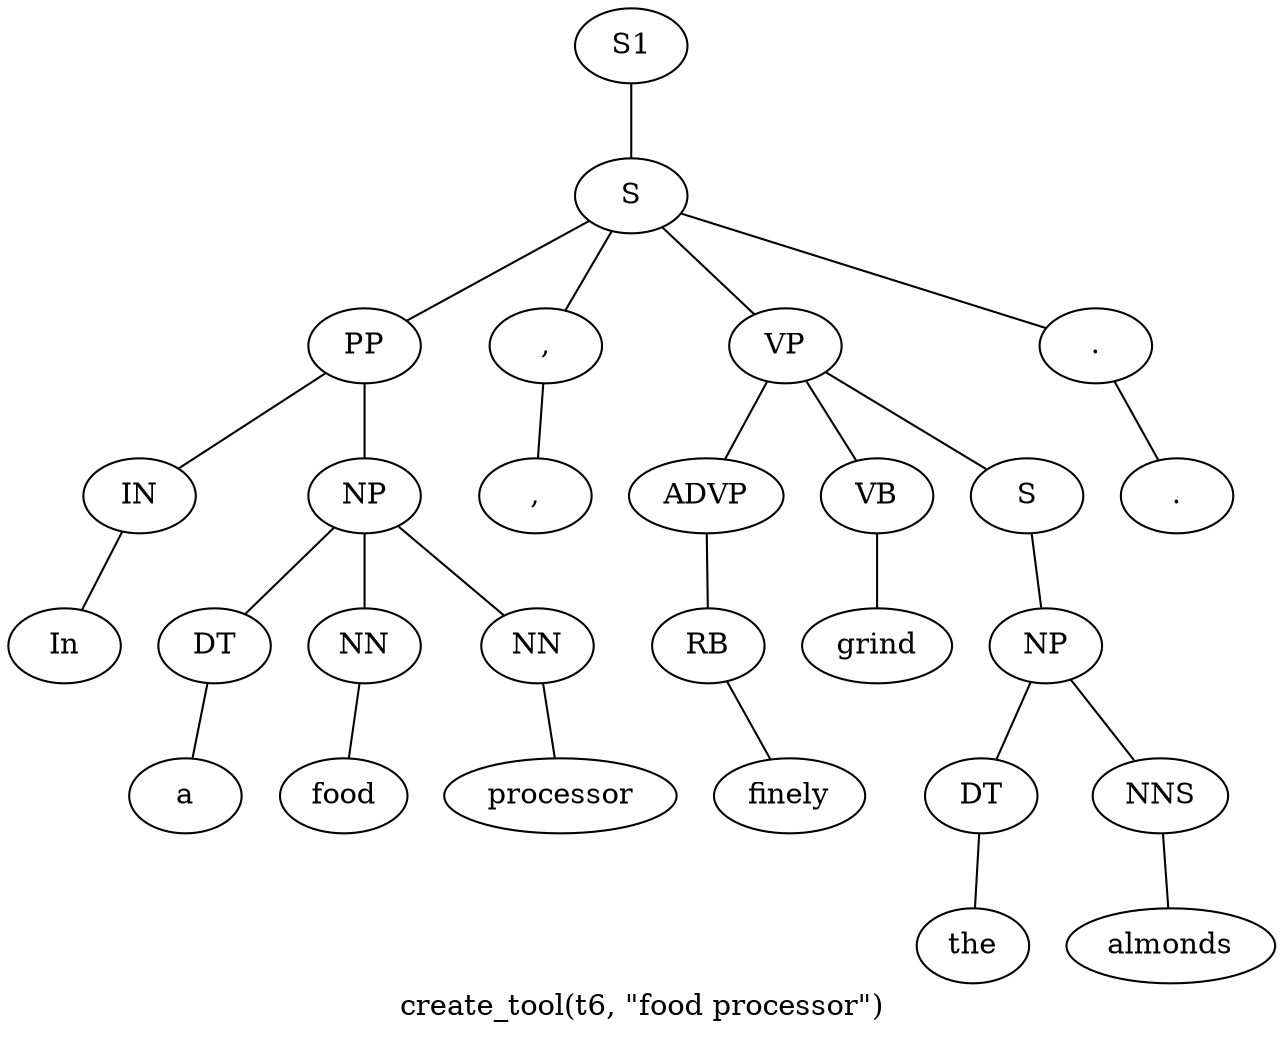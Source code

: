 graph SyntaxGraph {
	label = "create_tool(t6, \"food processor\")";
	Node0 [label="S1"];
	Node1 [label="S"];
	Node2 [label="PP"];
	Node3 [label="IN"];
	Node4 [label="In"];
	Node5 [label="NP"];
	Node6 [label="DT"];
	Node7 [label="a"];
	Node8 [label="NN"];
	Node9 [label="food"];
	Node10 [label="NN"];
	Node11 [label="processor"];
	Node12 [label=","];
	Node13 [label=","];
	Node14 [label="VP"];
	Node15 [label="ADVP"];
	Node16 [label="RB"];
	Node17 [label="finely"];
	Node18 [label="VB"];
	Node19 [label="grind"];
	Node20 [label="S"];
	Node21 [label="NP"];
	Node22 [label="DT"];
	Node23 [label="the"];
	Node24 [label="NNS"];
	Node25 [label="almonds"];
	Node26 [label="."];
	Node27 [label="."];

	Node0 -- Node1;
	Node1 -- Node2;
	Node1 -- Node12;
	Node1 -- Node14;
	Node1 -- Node26;
	Node2 -- Node3;
	Node2 -- Node5;
	Node3 -- Node4;
	Node5 -- Node6;
	Node5 -- Node8;
	Node5 -- Node10;
	Node6 -- Node7;
	Node8 -- Node9;
	Node10 -- Node11;
	Node12 -- Node13;
	Node14 -- Node15;
	Node14 -- Node18;
	Node14 -- Node20;
	Node15 -- Node16;
	Node16 -- Node17;
	Node18 -- Node19;
	Node20 -- Node21;
	Node21 -- Node22;
	Node21 -- Node24;
	Node22 -- Node23;
	Node24 -- Node25;
	Node26 -- Node27;
}
